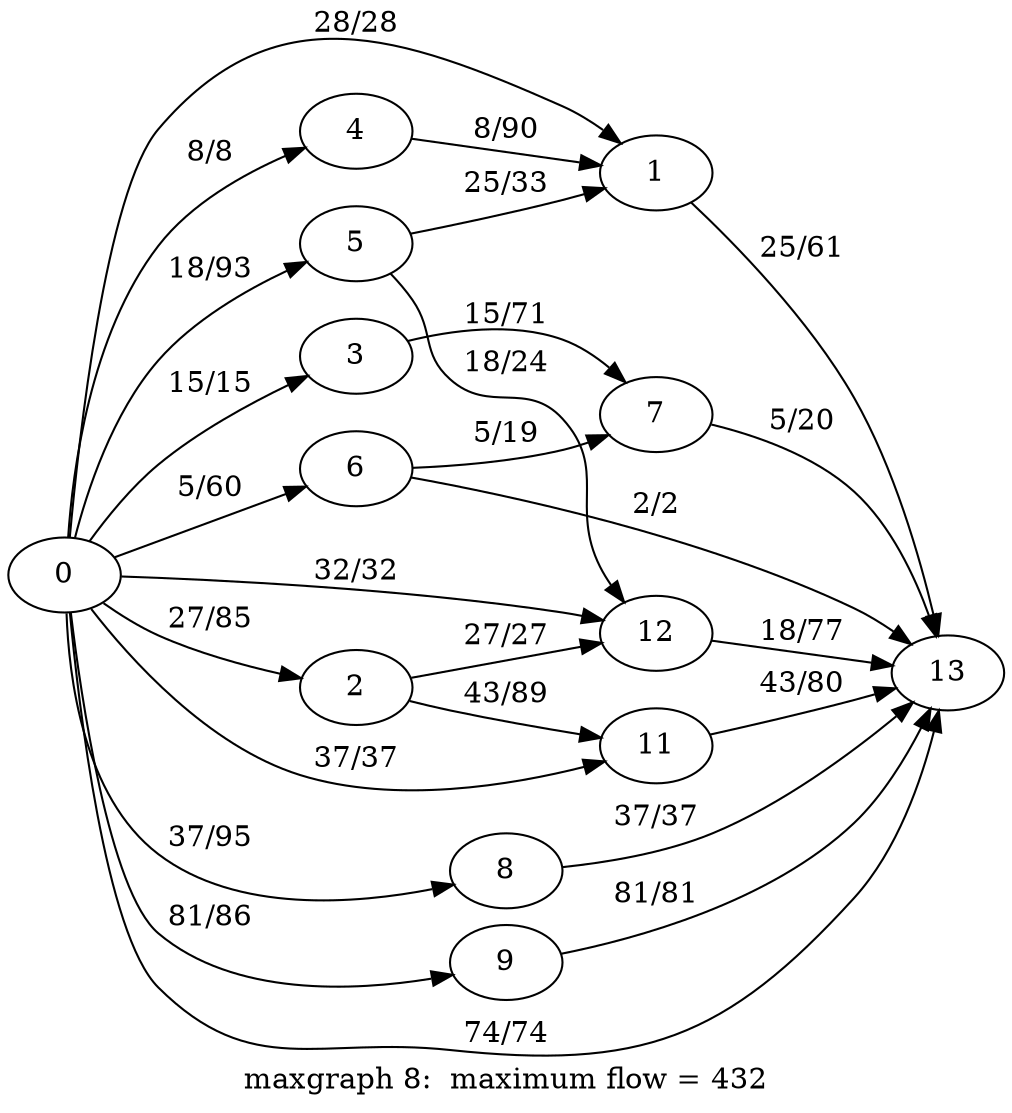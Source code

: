 digraph g{

rankdir = LR
0 -> 1 [label = " 28/28 "];
0 -> 2 [label = " 27/85 "];
0 -> 3 [label = " 15/15 "];
0 -> 4 [label = " 8/8 "];
0 -> 5 [label = " 18/93 "];
0 -> 6 [label = " 5/60 "];
0 -> 8 [label = " 37/95 "];
0 -> 9 [label = " 81/86 "];
0 -> 11 [label = " 37/37 "];
0 -> 12 [label = " 32/32 "];
0 -> 13 [label = " 74/74 "];
1 -> 13 [label = " 25/61 "];
2 -> 11 [label = " 43/89 "];
2 -> 12 [label = " 27/27 "];
3 -> 7 [label = " 15/71 "];
4 -> 1 [label = " 8/90 "];
5 -> 1 [label = " 25/33 "];
5 -> 12 [label = " 18/24 "];
6 -> 7 [label = " 5/19 "];
6 -> 13 [label = " 2/2 "];
7 -> 13 [label = " 5/20 "];
8 -> 13 [label = " 37/37 "];
9 -> 13 [label = " 81/81 "];
11 -> 13 [label = " 43/80 "];
12 -> 13 [label = " 18/77 "];

label = " maxgraph 8:  maximum flow = 432 "
}
